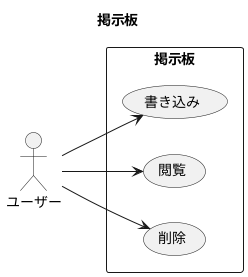 @startuml
title 掲示板
actor ユーザー
left to right direction
rectangle 掲示板{
ユーザー -->(書き込み)
ユーザー -->(閲覧)
ユーザー -->(削除)
}
@enduml